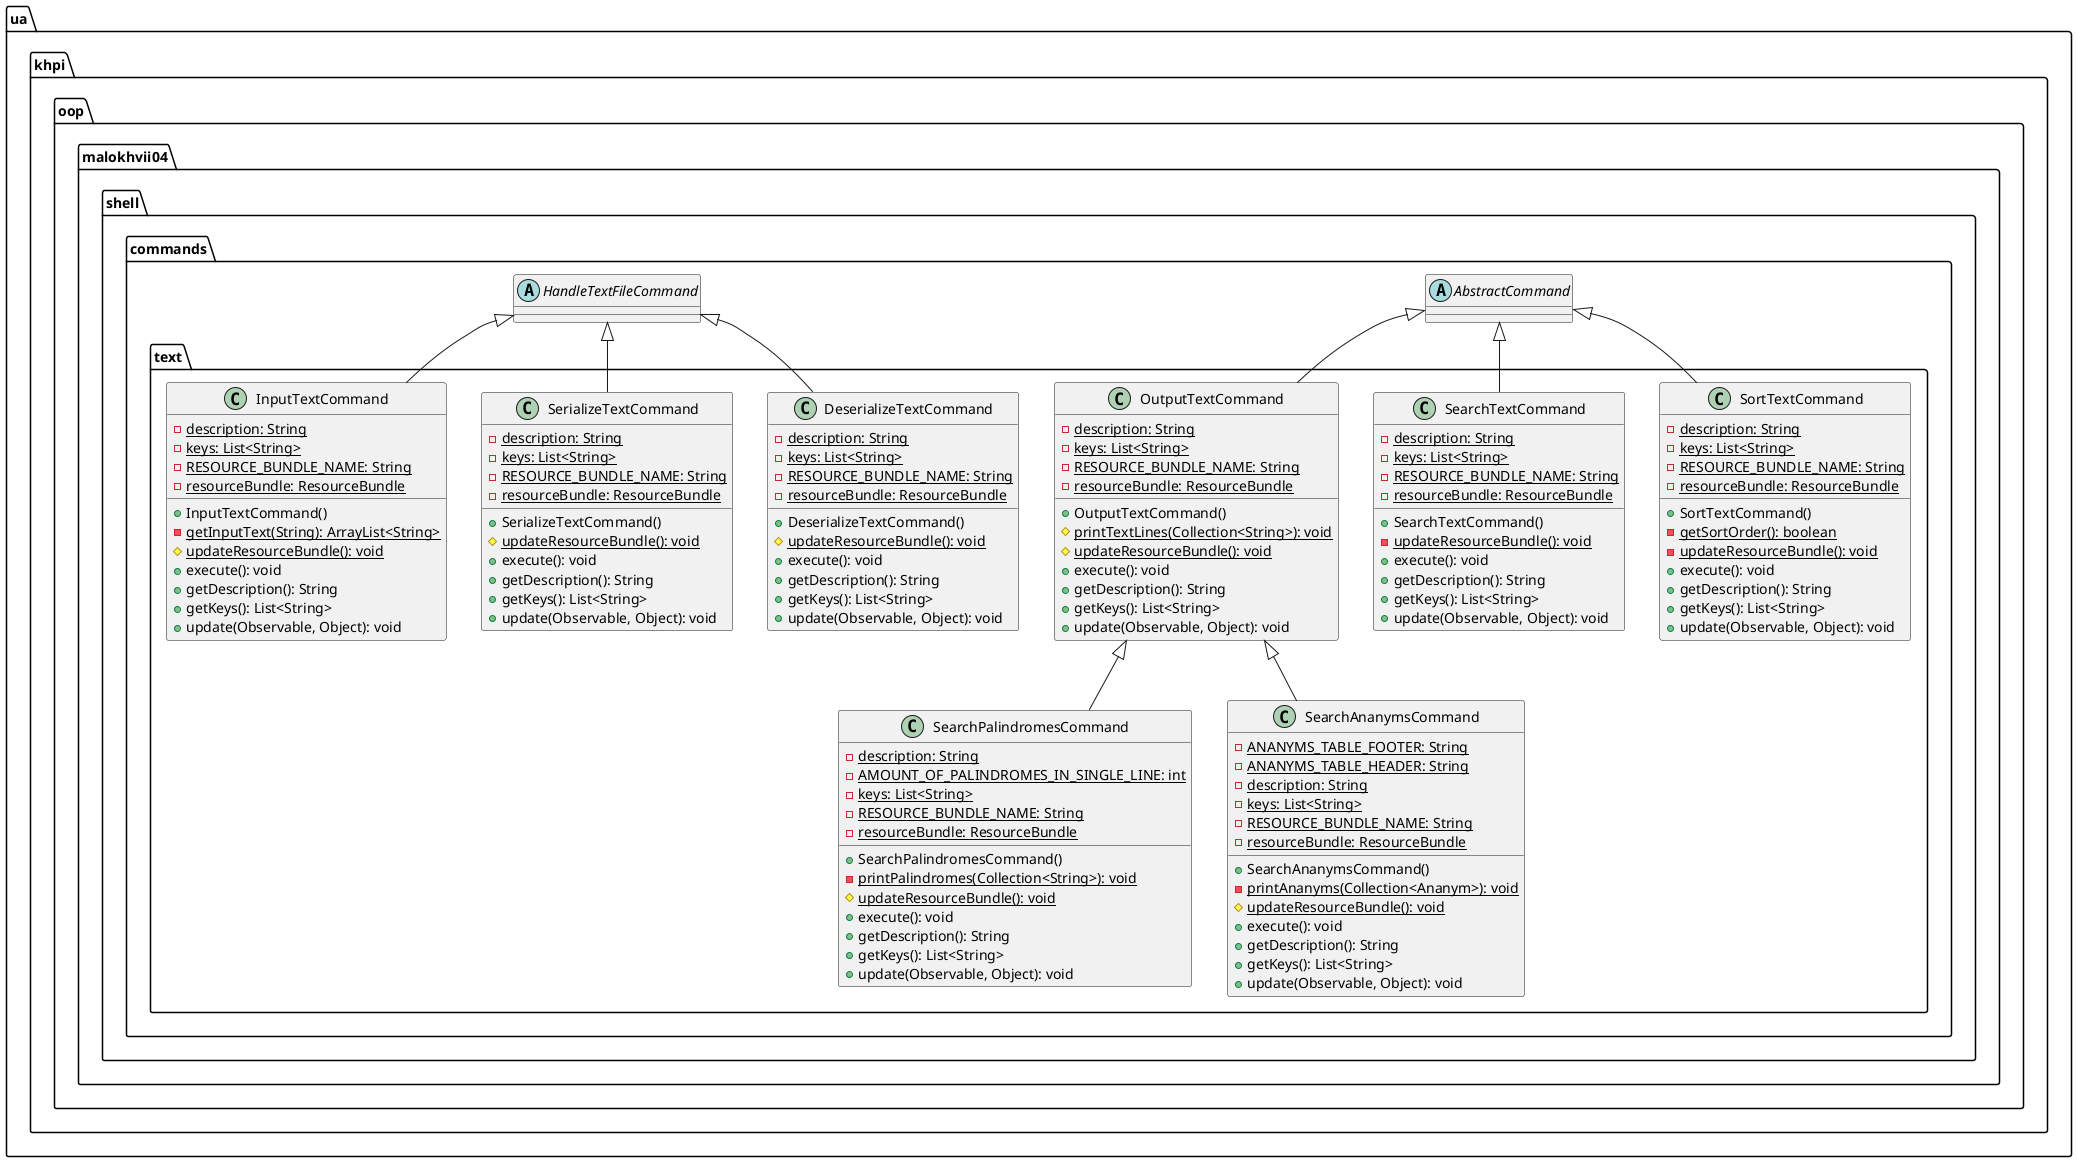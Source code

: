 @startuml

    namespace ua.khpi.oop.malokhvii04.shell.commands.text {

        class SortTextCommand {
            {static} -description: String
            {static} -keys: List<String>
            {static} -RESOURCE_BUNDLE_NAME: String
            {static} -resourceBundle: ResourceBundle
            +SortTextCommand()
            {static} -getSortOrder(): boolean
            {static} -updateResourceBundle(): void
            +execute(): void
            +getDescription(): String
            +getKeys(): List<String>
            +update(Observable, Object): void
        }

        class SerializeTextCommand {
            {static} -description: String
            {static} -keys: List<String>
            {static} -RESOURCE_BUNDLE_NAME: String
            {static} -resourceBundle: ResourceBundle
            +SerializeTextCommand()
            {static} #updateResourceBundle(): void
            +execute(): void
            +getDescription(): String
            +getKeys(): List<String>
            +update(Observable, Object): void
        }

        class SearchTextCommand {
            {static} -description: String
            {static} -keys: List<String>
            {static} -RESOURCE_BUNDLE_NAME: String
            {static} -resourceBundle: ResourceBundle
            +SearchTextCommand()
            {static} -updateResourceBundle(): void
            +execute(): void
            +getDescription(): String
            +getKeys(): List<String>
            +update(Observable, Object): void
        }

        class SearchPalindromesCommand {
            {static} -description: String
            {static} -AMOUNT_OF_PALINDROMES_IN_SINGLE_LINE: int
            {static} -keys: List<String>
            {static} -RESOURCE_BUNDLE_NAME: String
            {static} -resourceBundle: ResourceBundle
            +SearchPalindromesCommand()
            {static} -printPalindromes(Collection<String>): void
            {static} #updateResourceBundle(): void
            +execute(): void
            +getDescription(): String
            +getKeys(): List<String>
            +update(Observable, Object): void
        }

        class SearchAnanymsCommand {
            {static} -ANANYMS_TABLE_FOOTER: String
            {static} -ANANYMS_TABLE_HEADER: String
            {static} -description: String
            {static} -keys: List<String>
            {static} -RESOURCE_BUNDLE_NAME: String
            {static} -resourceBundle: ResourceBundle
            +SearchAnanymsCommand()
            {static} -printAnanyms(Collection<Ananym>): void
            {static} #updateResourceBundle(): void
            +execute(): void
            +getDescription(): String
            +getKeys(): List<String>
            +update(Observable, Object): void
        }

        class OutputTextCommand {
            {static} -description: String
            {static} -keys: List<String>
            {static} -RESOURCE_BUNDLE_NAME: String
            {static} -resourceBundle: ResourceBundle
            +OutputTextCommand()
            {static} #printTextLines(Collection<String>): void
            {static} #updateResourceBundle(): void
            +execute(): void
            +getDescription(): String
            +getKeys(): List<String>
            +update(Observable, Object): void
        }

        class InputTextCommand {
            {static} -description: String
            {static} -keys: List<String>
            {static} -RESOURCE_BUNDLE_NAME: String
            {static} -resourceBundle: ResourceBundle
            +InputTextCommand()
            {static} -getInputText(String): ArrayList<String>
            {static} #updateResourceBundle(): void
            +execute(): void
            +getDescription(): String
            +getKeys(): List<String>
            +update(Observable, Object): void
        }

        class DeserializeTextCommand {
            {static} -description: String
            {static} -keys: List<String>
            {static} -RESOURCE_BUNDLE_NAME: String
            {static} -resourceBundle: ResourceBundle
            +DeserializeTextCommand()
            {static} #updateResourceBundle(): void
            +execute(): void
            +getDescription(): String
            +getKeys(): List<String>
            +update(Observable, Object): void
        }

        abstract class ua.khpi.oop.malokhvii04.shell.commands.AbstractCommand
        ua.khpi.oop.malokhvii04.shell.commands.AbstractCommand <|-- SortTextCommand

        abstract class ua.khpi.oop.malokhvii04.shell.commands.HandleTextFileCommand
        ua.khpi.oop.malokhvii04.shell.commands.HandleTextFileCommand <|-- SerializeTextCommand

        ua.khpi.oop.malokhvii04.shell.commands.AbstractCommand <|-- SearchTextCommand

        OutputTextCommand <|-- SearchPalindromesCommand

        OutputTextCommand <|-- SearchAnanymsCommand

        ua.khpi.oop.malokhvii04.shell.commands.AbstractCommand <|-- OutputTextCommand

        ua.khpi.oop.malokhvii04.shell.commands.HandleTextFileCommand <|-- InputTextCommand

        ua.khpi.oop.malokhvii04.shell.commands.HandleTextFileCommand <|-- DeserializeTextCommand

    }

@enduml
